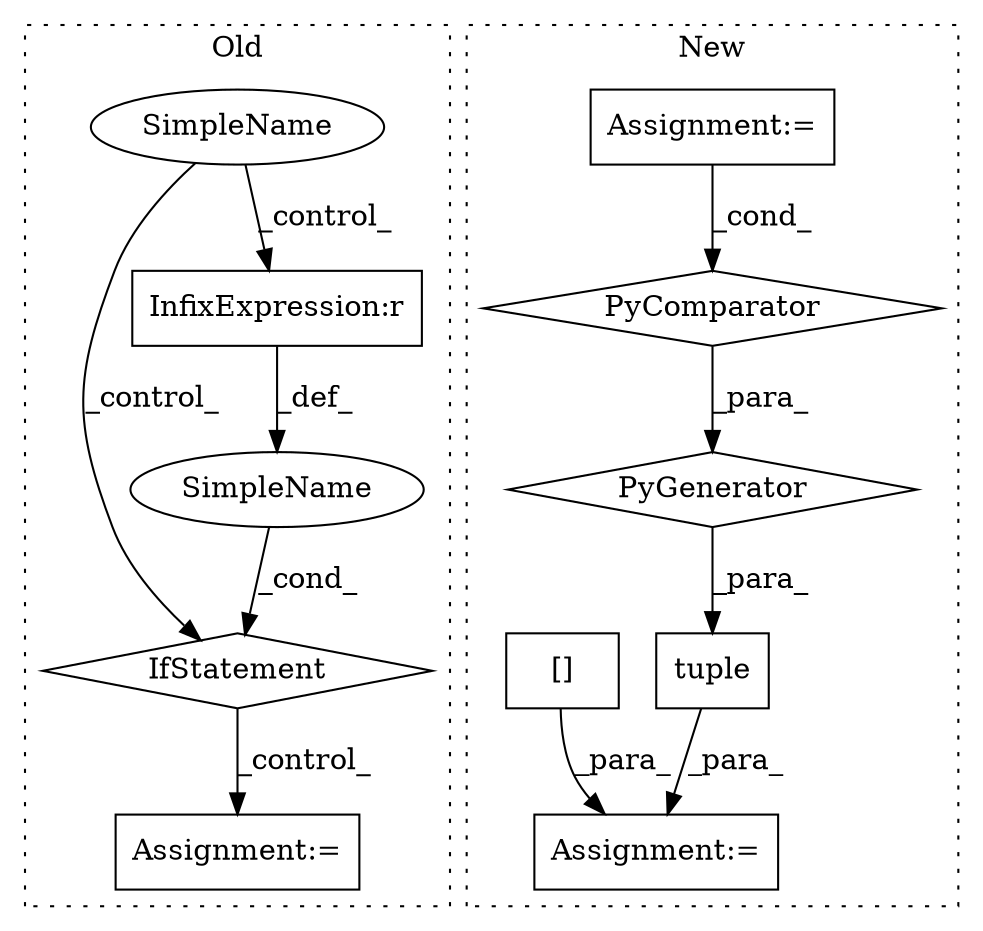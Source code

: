 digraph G {
subgraph cluster0 {
1 [label="IfStatement" a="25" s="6135,6165" l="4,2" shape="diamond"];
7 [label="Assignment:=" a="7" s="6290" l="34" shape="box"];
8 [label="SimpleName" a="42" s="" l="" shape="ellipse"];
9 [label="InfixExpression:r" a="27" s="6157" l="4" shape="box"];
10 [label="SimpleName" a="42" s="" l="" shape="ellipse"];
label = "Old";
style="dotted";
}
subgraph cluster1 {
2 [label="tuple" a="32" s="5662,5794" l="17,-3" shape="box"];
3 [label="Assignment:=" a="7" s="5763" l="25" shape="box"];
4 [label="Assignment:=" a="7" s="6186" l="1" shape="box"];
5 [label="PyComparator" a="113" s="5763" l="25" shape="diamond"];
6 [label="PyGenerator" a="107" s="5679" l="115" shape="diamond"];
11 [label="[]" a="2" s="6187,6221" l="27,1" shape="box"];
label = "New";
style="dotted";
}
1 -> 7 [label="_control_"];
2 -> 4 [label="_para_"];
3 -> 5 [label="_cond_"];
5 -> 6 [label="_para_"];
6 -> 2 [label="_para_"];
8 -> 1 [label="_cond_"];
9 -> 8 [label="_def_"];
10 -> 9 [label="_control_"];
10 -> 1 [label="_control_"];
11 -> 4 [label="_para_"];
}